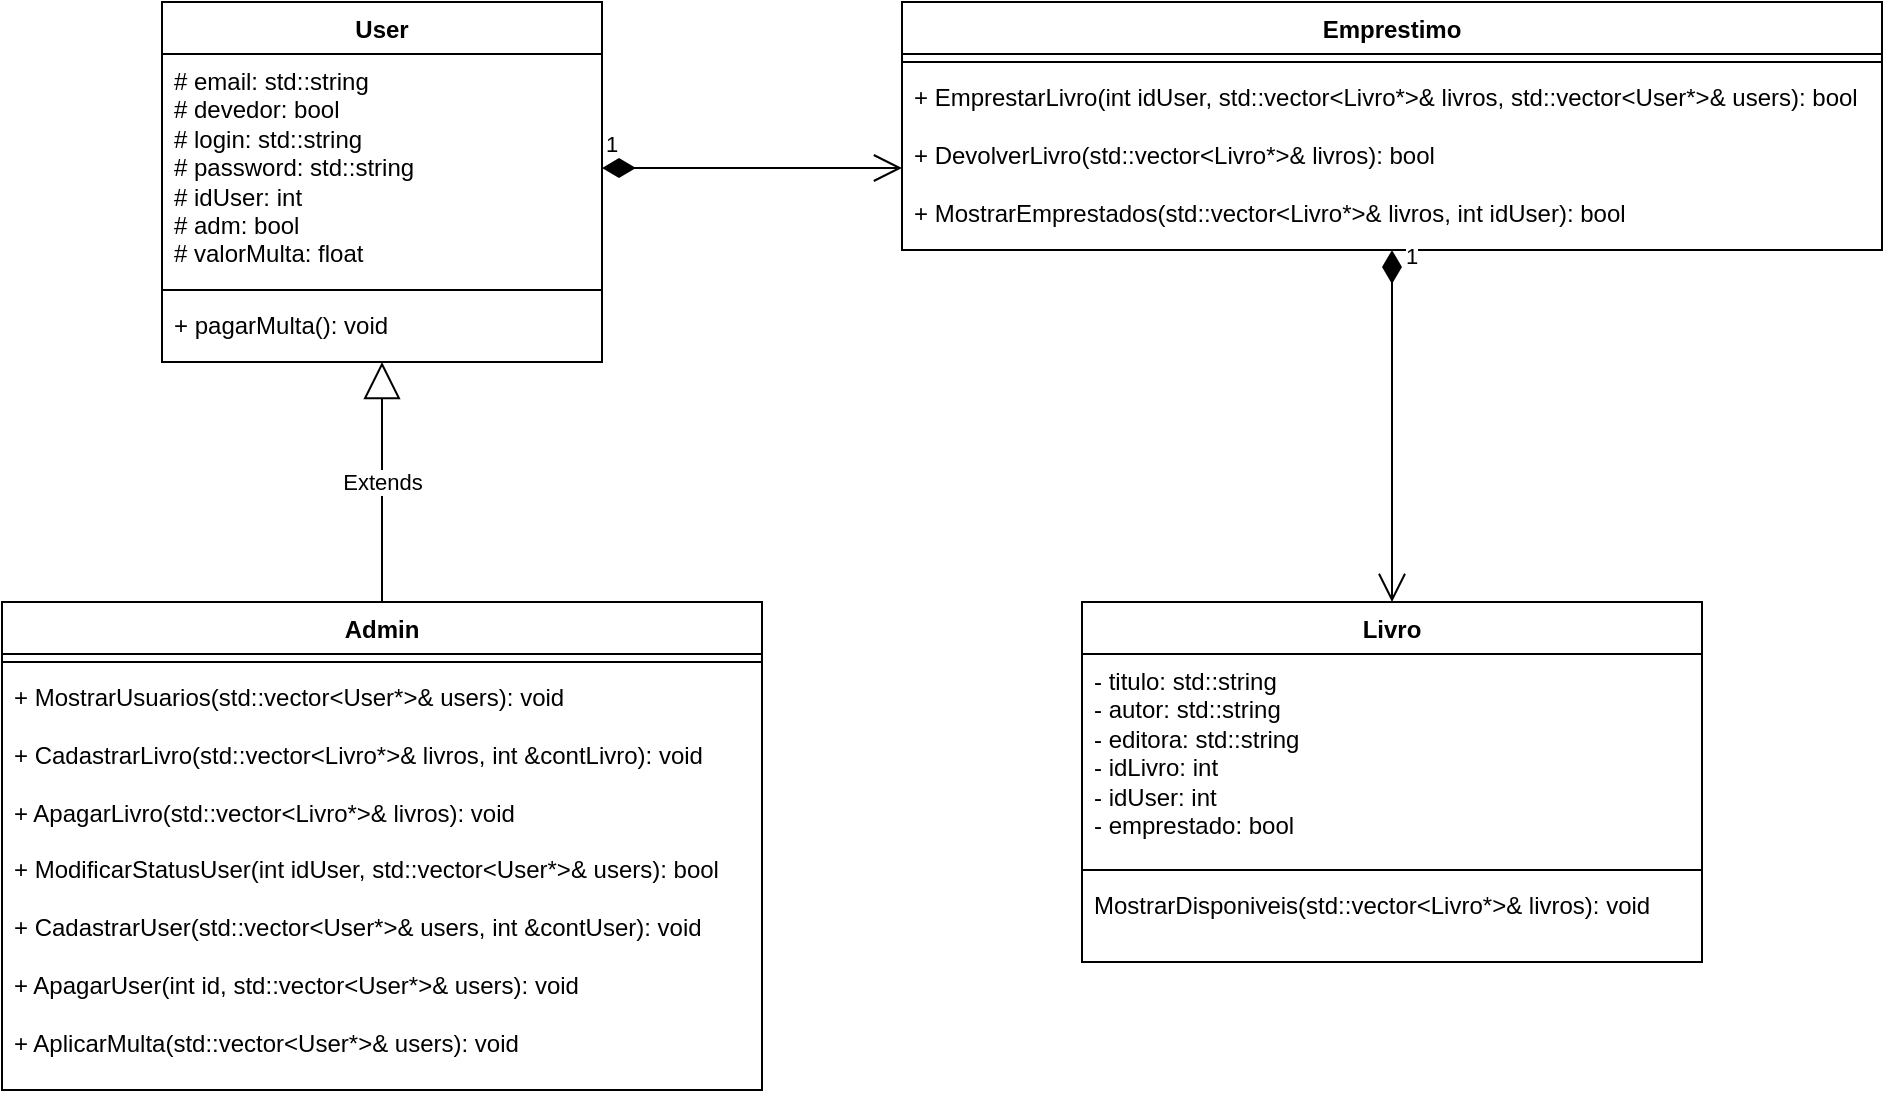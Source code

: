 <mxfile version="24.6.4" type="github">
  <diagram name="Página-1" id="rLlNUUCOqg_Sj7feS5kz">
    <mxGraphModel dx="1235" dy="614" grid="1" gridSize="10" guides="1" tooltips="1" connect="1" arrows="1" fold="1" page="1" pageScale="1" pageWidth="1169" pageHeight="827" math="0" shadow="0">
      <root>
        <mxCell id="0" />
        <mxCell id="1" parent="0" />
        <mxCell id="mNO1i_Qo8OElej0-fojG-49" value="Livro" style="swimlane;fontStyle=1;align=center;verticalAlign=top;childLayout=stackLayout;horizontal=1;startSize=26;horizontalStack=0;resizeParent=1;resizeParentMax=0;resizeLast=0;collapsible=1;marginBottom=0;whiteSpace=wrap;html=1;" parent="1" vertex="1">
          <mxGeometry x="560" y="380" width="310" height="180" as="geometry" />
        </mxCell>
        <mxCell id="mNO1i_Qo8OElej0-fojG-50" value="- titulo: std::string&lt;div&gt;- autor: std::string&lt;/div&gt;&lt;div&gt;- editora: std::string&lt;/div&gt;&lt;div&gt;- idLivro: int&lt;/div&gt;&lt;div&gt;- idUser: int&lt;/div&gt;&lt;div&gt;- emprestado: bool&lt;/div&gt;" style="text;strokeColor=none;fillColor=none;align=left;verticalAlign=top;spacingLeft=4;spacingRight=4;overflow=hidden;rotatable=0;points=[[0,0.5],[1,0.5]];portConstraint=eastwest;whiteSpace=wrap;html=1;" parent="mNO1i_Qo8OElej0-fojG-49" vertex="1">
          <mxGeometry y="26" width="310" height="104" as="geometry" />
        </mxCell>
        <mxCell id="mNO1i_Qo8OElej0-fojG-51" value="" style="line;strokeWidth=1;fillColor=none;align=left;verticalAlign=middle;spacingTop=-1;spacingLeft=3;spacingRight=3;rotatable=0;labelPosition=right;points=[];portConstraint=eastwest;strokeColor=inherit;" parent="mNO1i_Qo8OElej0-fojG-49" vertex="1">
          <mxGeometry y="130" width="310" height="8" as="geometry" />
        </mxCell>
        <mxCell id="mNO1i_Qo8OElej0-fojG-52" value="MostrarDisponiveis(std::vector&amp;lt;Livro*&amp;gt;&amp;amp; livros): void" style="text;strokeColor=none;fillColor=none;align=left;verticalAlign=top;spacingLeft=4;spacingRight=4;overflow=hidden;rotatable=0;points=[[0,0.5],[1,0.5]];portConstraint=eastwest;whiteSpace=wrap;html=1;" parent="mNO1i_Qo8OElej0-fojG-49" vertex="1">
          <mxGeometry y="138" width="310" height="42" as="geometry" />
        </mxCell>
        <mxCell id="mNO1i_Qo8OElej0-fojG-60" value="Admin" style="swimlane;fontStyle=1;align=center;verticalAlign=top;childLayout=stackLayout;horizontal=1;startSize=26;horizontalStack=0;resizeParent=1;resizeParentMax=0;resizeLast=0;collapsible=1;marginBottom=0;whiteSpace=wrap;html=1;" parent="1" vertex="1">
          <mxGeometry x="20" y="380" width="380" height="244" as="geometry" />
        </mxCell>
        <mxCell id="mNO1i_Qo8OElej0-fojG-62" value="" style="line;strokeWidth=1;fillColor=none;align=left;verticalAlign=middle;spacingTop=-1;spacingLeft=3;spacingRight=3;rotatable=0;labelPosition=right;points=[];portConstraint=eastwest;strokeColor=inherit;" parent="mNO1i_Qo8OElej0-fojG-60" vertex="1">
          <mxGeometry y="26" width="380" height="8" as="geometry" />
        </mxCell>
        <mxCell id="mNO1i_Qo8OElej0-fojG-63" value="&lt;div&gt;+ MostrarUsuarios(std::vector&amp;lt;User*&amp;gt;&amp;amp; users): void&lt;/div&gt;&lt;div&gt;&lt;br&gt;&lt;/div&gt;&lt;div&gt;+ CadastrarLivro(std::vector&amp;lt;Livro*&amp;gt;&amp;amp; livros, int &amp;amp;contLivro): void&lt;/div&gt;&lt;div&gt;&lt;br&gt;&lt;/div&gt;&lt;div&gt;+ ApagarLivro(std::vector&amp;lt;Livro*&amp;gt;&amp;amp; livros): void&lt;/div&gt;&lt;div&gt;&lt;br&gt;&lt;/div&gt;&lt;div&gt;+ ModificarStatusUser(int idUser, std::vector&amp;lt;User*&amp;gt;&amp;amp; users): bool&lt;/div&gt;&lt;div&gt;&lt;br&gt;&lt;/div&gt;&lt;div&gt;+ CadastrarUser(std::vector&amp;lt;User*&amp;gt;&amp;amp; users, int &amp;amp;contUser): void&lt;/div&gt;&lt;div&gt;&lt;br&gt;&lt;/div&gt;&lt;div&gt;+ ApagarUser(int id, std::vector&amp;lt;User*&amp;gt;&amp;amp; users): void&lt;/div&gt;&lt;div&gt;&lt;br&gt;&lt;/div&gt;&lt;div&gt;+ AplicarMulta(std::vector&amp;lt;User*&amp;gt;&amp;amp; users): void&lt;/div&gt;" style="text;strokeColor=none;fillColor=none;align=left;verticalAlign=top;spacingLeft=4;spacingRight=4;overflow=hidden;rotatable=0;points=[[0,0.5],[1,0.5]];portConstraint=eastwest;whiteSpace=wrap;html=1;" parent="mNO1i_Qo8OElej0-fojG-60" vertex="1">
          <mxGeometry y="34" width="380" height="210" as="geometry" />
        </mxCell>
        <mxCell id="mNO1i_Qo8OElej0-fojG-64" value="User" style="swimlane;fontStyle=1;align=center;verticalAlign=top;childLayout=stackLayout;horizontal=1;startSize=26;horizontalStack=0;resizeParent=1;resizeParentMax=0;resizeLast=0;collapsible=1;marginBottom=0;whiteSpace=wrap;html=1;" parent="1" vertex="1">
          <mxGeometry x="100" y="80" width="220" height="180" as="geometry" />
        </mxCell>
        <mxCell id="mNO1i_Qo8OElej0-fojG-65" value="# email: std::string&lt;div&gt;# devedor: bool&lt;/div&gt;&lt;div&gt;# login: std::string&lt;/div&gt;&lt;div&gt;# password: std::string&lt;/div&gt;&lt;div&gt;# idUser: int&lt;/div&gt;&lt;div&gt;# adm: bool&lt;/div&gt;&lt;div&gt;# valorMulta: float&lt;/div&gt;" style="text;strokeColor=none;fillColor=none;align=left;verticalAlign=top;spacingLeft=4;spacingRight=4;overflow=hidden;rotatable=0;points=[[0,0.5],[1,0.5]];portConstraint=eastwest;whiteSpace=wrap;html=1;" parent="mNO1i_Qo8OElej0-fojG-64" vertex="1">
          <mxGeometry y="26" width="220" height="114" as="geometry" />
        </mxCell>
        <mxCell id="mNO1i_Qo8OElej0-fojG-66" value="" style="line;strokeWidth=1;fillColor=none;align=left;verticalAlign=middle;spacingTop=-1;spacingLeft=3;spacingRight=3;rotatable=0;labelPosition=right;points=[];portConstraint=eastwest;strokeColor=inherit;" parent="mNO1i_Qo8OElej0-fojG-64" vertex="1">
          <mxGeometry y="140" width="220" height="8" as="geometry" />
        </mxCell>
        <mxCell id="mNO1i_Qo8OElej0-fojG-67" value="+ pagarMulta(): void" style="text;strokeColor=none;fillColor=none;align=left;verticalAlign=top;spacingLeft=4;spacingRight=4;overflow=hidden;rotatable=0;points=[[0,0.5],[1,0.5]];portConstraint=eastwest;whiteSpace=wrap;html=1;" parent="mNO1i_Qo8OElej0-fojG-64" vertex="1">
          <mxGeometry y="148" width="220" height="32" as="geometry" />
        </mxCell>
        <mxCell id="uk3wrW6KkSueTlHBhtDy-1" value="Emprestimo" style="swimlane;fontStyle=1;align=center;verticalAlign=top;childLayout=stackLayout;horizontal=1;startSize=26;horizontalStack=0;resizeParent=1;resizeParentMax=0;resizeLast=0;collapsible=1;marginBottom=0;whiteSpace=wrap;html=1;" parent="1" vertex="1">
          <mxGeometry x="470" y="80" width="490" height="124" as="geometry" />
        </mxCell>
        <mxCell id="uk3wrW6KkSueTlHBhtDy-3" value="" style="line;strokeWidth=1;fillColor=none;align=left;verticalAlign=middle;spacingTop=-1;spacingLeft=3;spacingRight=3;rotatable=0;labelPosition=right;points=[];portConstraint=eastwest;strokeColor=inherit;" parent="uk3wrW6KkSueTlHBhtDy-1" vertex="1">
          <mxGeometry y="26" width="490" height="8" as="geometry" />
        </mxCell>
        <mxCell id="uk3wrW6KkSueTlHBhtDy-4" value="&lt;div&gt;+ EmprestarLivro(int idUser, std::vector&amp;lt;Livro*&amp;gt;&amp;amp; livros, std::vector&amp;lt;User*&amp;gt;&amp;amp; users): bool&lt;/div&gt;&lt;div&gt;&lt;br&gt;&lt;/div&gt;&lt;div&gt;+ DevolverLivro(std::vector&amp;lt;Livro*&amp;gt;&amp;amp; livros): bool&lt;/div&gt;&lt;div&gt;&lt;br&gt;&lt;/div&gt;&lt;div&gt;+ MostrarEmprestados(std::vector&amp;lt;Livro*&amp;gt;&amp;amp; livros, int idUser): bool&lt;/div&gt;" style="text;strokeColor=none;fillColor=none;align=left;verticalAlign=top;spacingLeft=4;spacingRight=4;overflow=hidden;rotatable=0;points=[[0,0.5],[1,0.5]];portConstraint=eastwest;whiteSpace=wrap;html=1;" parent="uk3wrW6KkSueTlHBhtDy-1" vertex="1">
          <mxGeometry y="34" width="490" height="90" as="geometry" />
        </mxCell>
        <mxCell id="uk3wrW6KkSueTlHBhtDy-5" value="Extends" style="endArrow=block;endSize=16;endFill=0;html=1;rounded=0;exitX=0.5;exitY=0;exitDx=0;exitDy=0;" parent="1" source="mNO1i_Qo8OElej0-fojG-60" target="mNO1i_Qo8OElej0-fojG-67" edge="1">
          <mxGeometry width="160" relative="1" as="geometry">
            <mxPoint x="210" y="240" as="sourcePoint" />
            <mxPoint x="240" y="260" as="targetPoint" />
          </mxGeometry>
        </mxCell>
        <mxCell id="jS3zx24gVX1XOa7q9rJI-1" value="1" style="endArrow=open;html=1;endSize=12;startArrow=diamondThin;startSize=14;startFill=1;edgeStyle=orthogonalEdgeStyle;align=left;verticalAlign=bottom;rounded=0;exitX=1;exitY=0.5;exitDx=0;exitDy=0;" parent="1" source="mNO1i_Qo8OElej0-fojG-65" edge="1">
          <mxGeometry x="-1" y="3" relative="1" as="geometry">
            <mxPoint x="330" y="310" as="sourcePoint" />
            <mxPoint x="470" y="163" as="targetPoint" />
          </mxGeometry>
        </mxCell>
        <mxCell id="jS3zx24gVX1XOa7q9rJI-2" value="1" style="endArrow=open;html=1;endSize=12;startArrow=diamondThin;startSize=14;startFill=1;edgeStyle=orthogonalEdgeStyle;align=left;verticalAlign=bottom;rounded=0;entryX=0.5;entryY=0;entryDx=0;entryDy=0;" parent="1" source="uk3wrW6KkSueTlHBhtDy-4" target="mNO1i_Qo8OElej0-fojG-49" edge="1">
          <mxGeometry x="-0.867" y="5" relative="1" as="geometry">
            <mxPoint x="690" y="250" as="sourcePoint" />
            <mxPoint x="860" y="340" as="targetPoint" />
            <Array as="points">
              <mxPoint x="715" y="290" />
              <mxPoint x="715" y="290" />
            </Array>
            <mxPoint as="offset" />
          </mxGeometry>
        </mxCell>
      </root>
    </mxGraphModel>
  </diagram>
</mxfile>
